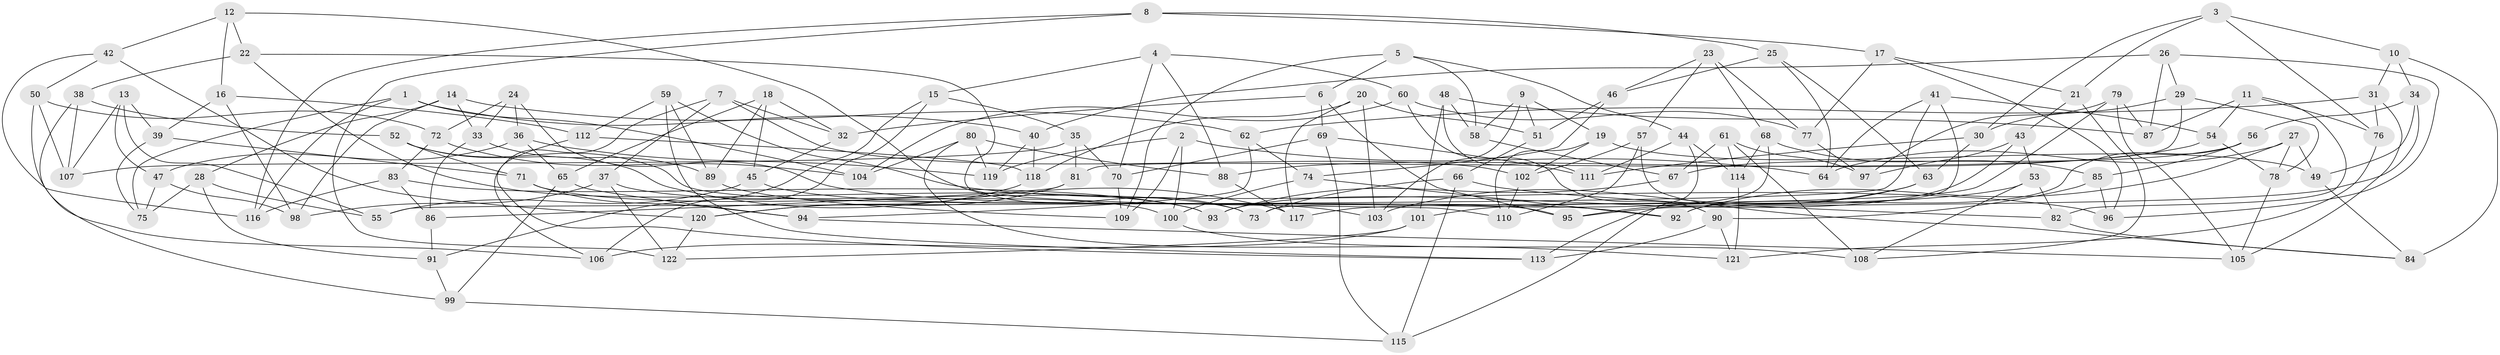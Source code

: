 // coarse degree distribution, {8: 0.09836065573770492, 4: 0.45901639344262296, 6: 0.3114754098360656, 7: 0.01639344262295082, 10: 0.04918032786885246, 13: 0.01639344262295082, 16: 0.01639344262295082, 9: 0.03278688524590164}
// Generated by graph-tools (version 1.1) at 2025/20/03/04/25 18:20:41]
// undirected, 122 vertices, 244 edges
graph export_dot {
graph [start="1"]
  node [color=gray90,style=filled];
  1;
  2;
  3;
  4;
  5;
  6;
  7;
  8;
  9;
  10;
  11;
  12;
  13;
  14;
  15;
  16;
  17;
  18;
  19;
  20;
  21;
  22;
  23;
  24;
  25;
  26;
  27;
  28;
  29;
  30;
  31;
  32;
  33;
  34;
  35;
  36;
  37;
  38;
  39;
  40;
  41;
  42;
  43;
  44;
  45;
  46;
  47;
  48;
  49;
  50;
  51;
  52;
  53;
  54;
  55;
  56;
  57;
  58;
  59;
  60;
  61;
  62;
  63;
  64;
  65;
  66;
  67;
  68;
  69;
  70;
  71;
  72;
  73;
  74;
  75;
  76;
  77;
  78;
  79;
  80;
  81;
  82;
  83;
  84;
  85;
  86;
  87;
  88;
  89;
  90;
  91;
  92;
  93;
  94;
  95;
  96;
  97;
  98;
  99;
  100;
  101;
  102;
  103;
  104;
  105;
  106;
  107;
  108;
  109;
  110;
  111;
  112;
  113;
  114;
  115;
  116;
  117;
  118;
  119;
  120;
  121;
  122;
  1 -- 104;
  1 -- 40;
  1 -- 75;
  1 -- 116;
  2 -- 109;
  2 -- 100;
  2 -- 64;
  2 -- 119;
  3 -- 10;
  3 -- 21;
  3 -- 76;
  3 -- 30;
  4 -- 88;
  4 -- 60;
  4 -- 15;
  4 -- 70;
  5 -- 58;
  5 -- 109;
  5 -- 6;
  5 -- 44;
  6 -- 69;
  6 -- 32;
  6 -- 95;
  7 -- 32;
  7 -- 37;
  7 -- 106;
  7 -- 102;
  8 -- 25;
  8 -- 17;
  8 -- 116;
  8 -- 122;
  9 -- 58;
  9 -- 103;
  9 -- 51;
  9 -- 19;
  10 -- 31;
  10 -- 84;
  10 -- 34;
  11 -- 82;
  11 -- 54;
  11 -- 87;
  11 -- 76;
  12 -- 16;
  12 -- 22;
  12 -- 73;
  12 -- 42;
  13 -- 47;
  13 -- 39;
  13 -- 55;
  13 -- 107;
  14 -- 33;
  14 -- 98;
  14 -- 62;
  14 -- 28;
  15 -- 106;
  15 -- 91;
  15 -- 35;
  16 -- 39;
  16 -- 112;
  16 -- 98;
  17 -- 96;
  17 -- 21;
  17 -- 77;
  18 -- 89;
  18 -- 32;
  18 -- 45;
  18 -- 65;
  19 -- 49;
  19 -- 110;
  19 -- 102;
  20 -- 51;
  20 -- 117;
  20 -- 118;
  20 -- 103;
  21 -- 108;
  21 -- 43;
  22 -- 93;
  22 -- 38;
  22 -- 110;
  23 -- 77;
  23 -- 46;
  23 -- 68;
  23 -- 57;
  24 -- 33;
  24 -- 36;
  24 -- 72;
  24 -- 92;
  25 -- 46;
  25 -- 64;
  25 -- 63;
  26 -- 29;
  26 -- 87;
  26 -- 40;
  26 -- 96;
  27 -- 49;
  27 -- 64;
  27 -- 92;
  27 -- 78;
  28 -- 75;
  28 -- 91;
  28 -- 55;
  29 -- 81;
  29 -- 78;
  29 -- 30;
  30 -- 63;
  30 -- 111;
  31 -- 76;
  31 -- 62;
  31 -- 105;
  32 -- 45;
  33 -- 86;
  33 -- 89;
  34 -- 56;
  34 -- 95;
  34 -- 49;
  35 -- 107;
  35 -- 70;
  35 -- 81;
  36 -- 65;
  36 -- 47;
  36 -- 119;
  37 -- 73;
  37 -- 98;
  37 -- 122;
  38 -- 52;
  38 -- 107;
  38 -- 99;
  39 -- 71;
  39 -- 75;
  40 -- 118;
  40 -- 119;
  41 -- 54;
  41 -- 55;
  41 -- 113;
  41 -- 64;
  42 -- 50;
  42 -- 116;
  42 -- 120;
  43 -- 53;
  43 -- 97;
  43 -- 93;
  44 -- 111;
  44 -- 115;
  44 -- 114;
  45 -- 55;
  45 -- 103;
  46 -- 74;
  46 -- 51;
  47 -- 98;
  47 -- 75;
  48 -- 101;
  48 -- 111;
  48 -- 87;
  48 -- 58;
  49 -- 84;
  50 -- 107;
  50 -- 72;
  50 -- 106;
  51 -- 66;
  52 -- 71;
  52 -- 95;
  52 -- 117;
  53 -- 82;
  53 -- 108;
  53 -- 101;
  54 -- 78;
  54 -- 88;
  56 -- 85;
  56 -- 67;
  56 -- 92;
  57 -- 84;
  57 -- 110;
  57 -- 102;
  58 -- 67;
  59 -- 89;
  59 -- 113;
  59 -- 96;
  59 -- 112;
  60 -- 104;
  60 -- 90;
  60 -- 77;
  61 -- 108;
  61 -- 114;
  61 -- 67;
  61 -- 97;
  62 -- 94;
  62 -- 74;
  63 -- 103;
  63 -- 95;
  65 -- 94;
  65 -- 99;
  66 -- 73;
  66 -- 82;
  66 -- 115;
  67 -- 93;
  68 -- 114;
  68 -- 73;
  68 -- 85;
  69 -- 70;
  69 -- 115;
  69 -- 111;
  70 -- 109;
  71 -- 94;
  71 -- 100;
  72 -- 104;
  72 -- 83;
  74 -- 100;
  74 -- 92;
  76 -- 121;
  77 -- 97;
  78 -- 105;
  79 -- 87;
  79 -- 97;
  79 -- 117;
  79 -- 105;
  80 -- 88;
  80 -- 119;
  80 -- 104;
  80 -- 121;
  81 -- 86;
  81 -- 120;
  82 -- 84;
  83 -- 93;
  83 -- 86;
  83 -- 116;
  85 -- 96;
  85 -- 90;
  86 -- 91;
  88 -- 117;
  89 -- 109;
  90 -- 113;
  90 -- 121;
  91 -- 99;
  94 -- 105;
  99 -- 115;
  100 -- 108;
  101 -- 106;
  101 -- 122;
  102 -- 110;
  112 -- 118;
  112 -- 113;
  114 -- 121;
  118 -- 120;
  120 -- 122;
}
